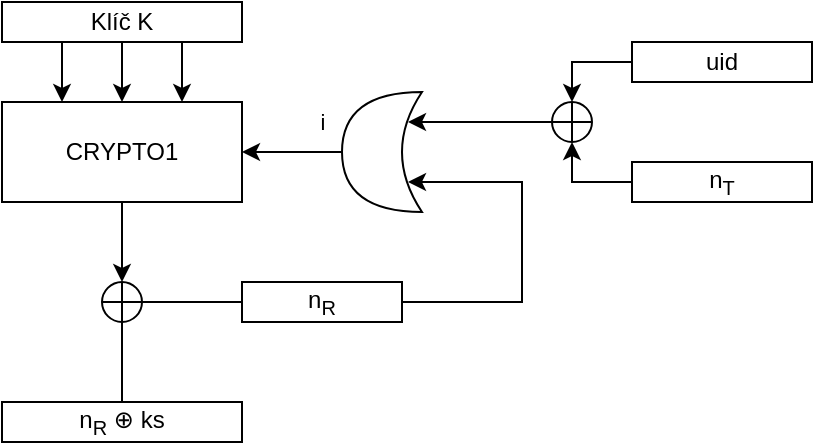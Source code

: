 <mxfile version="10.4.6" type="device"><diagram id="pARXtmysP-q6KQ2in2Rp" name="Page-1"><mxGraphModel dx="733" dy="496" grid="1" gridSize="10" guides="1" tooltips="1" connect="1" arrows="1" fold="1" page="1" pageScale="1" pageWidth="850" pageHeight="1100" math="0" shadow="0"><root><mxCell id="0"/><mxCell id="1" parent="0"/><mxCell id="TgQXe4OwJL8-QbjLJwRv-7" value="i" style="edgeStyle=orthogonalEdgeStyle;rounded=0;orthogonalLoop=1;jettySize=auto;html=1;exitX=1;exitY=0.5;exitDx=0;exitDy=0;exitPerimeter=0;entryX=1;entryY=0.5;entryDx=0;entryDy=0;" edge="1" parent="1" source="TgQXe4OwJL8-QbjLJwRv-1" target="TgQXe4OwJL8-QbjLJwRv-3"><mxGeometry x="-0.6" y="-15" relative="1" as="geometry"><mxPoint as="offset"/></mxGeometry></mxCell><mxCell id="TgQXe4OwJL8-QbjLJwRv-1" value="" style="shape=xor;whiteSpace=wrap;html=1;rotation=180;" vertex="1" parent="1"><mxGeometry x="450" y="205" width="40" height="60" as="geometry"/></mxCell><mxCell id="TgQXe4OwJL8-QbjLJwRv-4" style="edgeStyle=orthogonalEdgeStyle;rounded=0;orthogonalLoop=1;jettySize=auto;html=1;exitX=0.5;exitY=1;exitDx=0;exitDy=0;entryX=0.5;entryY=0;entryDx=0;entryDy=0;" edge="1" parent="1" source="TgQXe4OwJL8-QbjLJwRv-2" target="TgQXe4OwJL8-QbjLJwRv-3"><mxGeometry relative="1" as="geometry"/></mxCell><mxCell id="TgQXe4OwJL8-QbjLJwRv-5" style="edgeStyle=orthogonalEdgeStyle;rounded=0;orthogonalLoop=1;jettySize=auto;html=1;exitX=0.25;exitY=1;exitDx=0;exitDy=0;entryX=0.25;entryY=0;entryDx=0;entryDy=0;" edge="1" parent="1" source="TgQXe4OwJL8-QbjLJwRv-2" target="TgQXe4OwJL8-QbjLJwRv-3"><mxGeometry relative="1" as="geometry"/></mxCell><mxCell id="TgQXe4OwJL8-QbjLJwRv-6" style="edgeStyle=orthogonalEdgeStyle;rounded=0;orthogonalLoop=1;jettySize=auto;html=1;exitX=0.75;exitY=1;exitDx=0;exitDy=0;entryX=0.75;entryY=0;entryDx=0;entryDy=0;" edge="1" parent="1" source="TgQXe4OwJL8-QbjLJwRv-2" target="TgQXe4OwJL8-QbjLJwRv-3"><mxGeometry relative="1" as="geometry"/></mxCell><mxCell id="TgQXe4OwJL8-QbjLJwRv-2" value="Klíč K" style="rounded=0;whiteSpace=wrap;html=1;" vertex="1" parent="1"><mxGeometry x="280" y="160" width="120" height="20" as="geometry"/></mxCell><mxCell id="TgQXe4OwJL8-QbjLJwRv-11" style="edgeStyle=orthogonalEdgeStyle;rounded=0;orthogonalLoop=1;jettySize=auto;html=1;exitX=0.5;exitY=1;exitDx=0;exitDy=0;entryX=0.5;entryY=0;entryDx=0;entryDy=0;" edge="1" parent="1" source="TgQXe4OwJL8-QbjLJwRv-3" target="TgQXe4OwJL8-QbjLJwRv-10"><mxGeometry relative="1" as="geometry"/></mxCell><mxCell id="TgQXe4OwJL8-QbjLJwRv-3" value="CRYPTO1" style="rounded=0;whiteSpace=wrap;html=1;" vertex="1" parent="1"><mxGeometry x="280" y="210" width="120" height="50" as="geometry"/></mxCell><mxCell id="TgQXe4OwJL8-QbjLJwRv-9" style="edgeStyle=orthogonalEdgeStyle;rounded=0;orthogonalLoop=1;jettySize=auto;html=1;exitX=0;exitY=0.5;exitDx=0;exitDy=0;entryX=0.175;entryY=0.75;entryDx=0;entryDy=0;entryPerimeter=0;" edge="1" parent="1" source="TgQXe4OwJL8-QbjLJwRv-8" target="TgQXe4OwJL8-QbjLJwRv-1"><mxGeometry relative="1" as="geometry"/></mxCell><mxCell id="TgQXe4OwJL8-QbjLJwRv-8" value="" style="shape=orEllipse;perimeter=ellipsePerimeter;whiteSpace=wrap;html=1;backgroundOutline=1;" vertex="1" parent="1"><mxGeometry x="555" y="210" width="20" height="20" as="geometry"/></mxCell><mxCell id="TgQXe4OwJL8-QbjLJwRv-10" value="" style="shape=orEllipse;perimeter=ellipsePerimeter;whiteSpace=wrap;html=1;backgroundOutline=1;" vertex="1" parent="1"><mxGeometry x="330" y="300" width="20" height="20" as="geometry"/></mxCell><mxCell id="TgQXe4OwJL8-QbjLJwRv-14" style="edgeStyle=orthogonalEdgeStyle;rounded=0;orthogonalLoop=1;jettySize=auto;html=1;exitX=1;exitY=0.5;exitDx=0;exitDy=0;entryX=0.175;entryY=0.25;entryDx=0;entryDy=0;entryPerimeter=0;" edge="1" parent="1" source="TgQXe4OwJL8-QbjLJwRv-12" target="TgQXe4OwJL8-QbjLJwRv-1"><mxGeometry relative="1" as="geometry"><Array as="points"><mxPoint x="540" y="310"/><mxPoint x="540" y="250"/></Array></mxGeometry></mxCell><mxCell id="TgQXe4OwJL8-QbjLJwRv-12" value="n&lt;sub&gt;R&lt;/sub&gt;" style="rounded=0;whiteSpace=wrap;html=1;" vertex="1" parent="1"><mxGeometry x="400" y="300" width="80" height="20" as="geometry"/></mxCell><mxCell id="TgQXe4OwJL8-QbjLJwRv-16" style="edgeStyle=orthogonalEdgeStyle;rounded=0;orthogonalLoop=1;jettySize=auto;html=1;exitX=0;exitY=0.5;exitDx=0;exitDy=0;entryX=0.5;entryY=1;entryDx=0;entryDy=0;" edge="1" parent="1" source="TgQXe4OwJL8-QbjLJwRv-15" target="TgQXe4OwJL8-QbjLJwRv-8"><mxGeometry relative="1" as="geometry"/></mxCell><mxCell id="TgQXe4OwJL8-QbjLJwRv-15" value="n&lt;sub&gt;T&lt;/sub&gt;" style="rounded=0;whiteSpace=wrap;html=1;" vertex="1" parent="1"><mxGeometry x="595" y="240" width="90" height="20" as="geometry"/></mxCell><mxCell id="TgQXe4OwJL8-QbjLJwRv-18" style="edgeStyle=orthogonalEdgeStyle;rounded=0;orthogonalLoop=1;jettySize=auto;html=1;exitX=0;exitY=0.5;exitDx=0;exitDy=0;entryX=0.5;entryY=0;entryDx=0;entryDy=0;" edge="1" parent="1" source="TgQXe4OwJL8-QbjLJwRv-17" target="TgQXe4OwJL8-QbjLJwRv-8"><mxGeometry relative="1" as="geometry"/></mxCell><mxCell id="TgQXe4OwJL8-QbjLJwRv-17" value="uid&lt;br&gt;" style="rounded=0;whiteSpace=wrap;html=1;" vertex="1" parent="1"><mxGeometry x="595" y="180" width="90" height="20" as="geometry"/></mxCell><mxCell id="TgQXe4OwJL8-QbjLJwRv-23" value="n&lt;sub&gt;R&lt;/sub&gt;&amp;nbsp;⊕ ks" style="rounded=0;whiteSpace=wrap;html=1;" vertex="1" parent="1"><mxGeometry x="280" y="360" width="120" height="20" as="geometry"/></mxCell><mxCell id="TgQXe4OwJL8-QbjLJwRv-25" value="" style="endArrow=none;html=1;entryX=0.5;entryY=1;entryDx=0;entryDy=0;exitX=0.5;exitY=0;exitDx=0;exitDy=0;" edge="1" parent="1" source="TgQXe4OwJL8-QbjLJwRv-23" target="TgQXe4OwJL8-QbjLJwRv-10"><mxGeometry width="50" height="50" relative="1" as="geometry"><mxPoint x="280" y="450" as="sourcePoint"/><mxPoint x="330" y="400" as="targetPoint"/></mxGeometry></mxCell><mxCell id="TgQXe4OwJL8-QbjLJwRv-27" value="" style="endArrow=none;html=1;entryX=1;entryY=0.5;entryDx=0;entryDy=0;exitX=0;exitY=0.5;exitDx=0;exitDy=0;" edge="1" parent="1" source="TgQXe4OwJL8-QbjLJwRv-12" target="TgQXe4OwJL8-QbjLJwRv-10"><mxGeometry width="50" height="50" relative="1" as="geometry"><mxPoint x="350.333" y="369.833" as="sourcePoint"/><mxPoint x="350.333" y="329.833" as="targetPoint"/></mxGeometry></mxCell></root></mxGraphModel></diagram></mxfile>